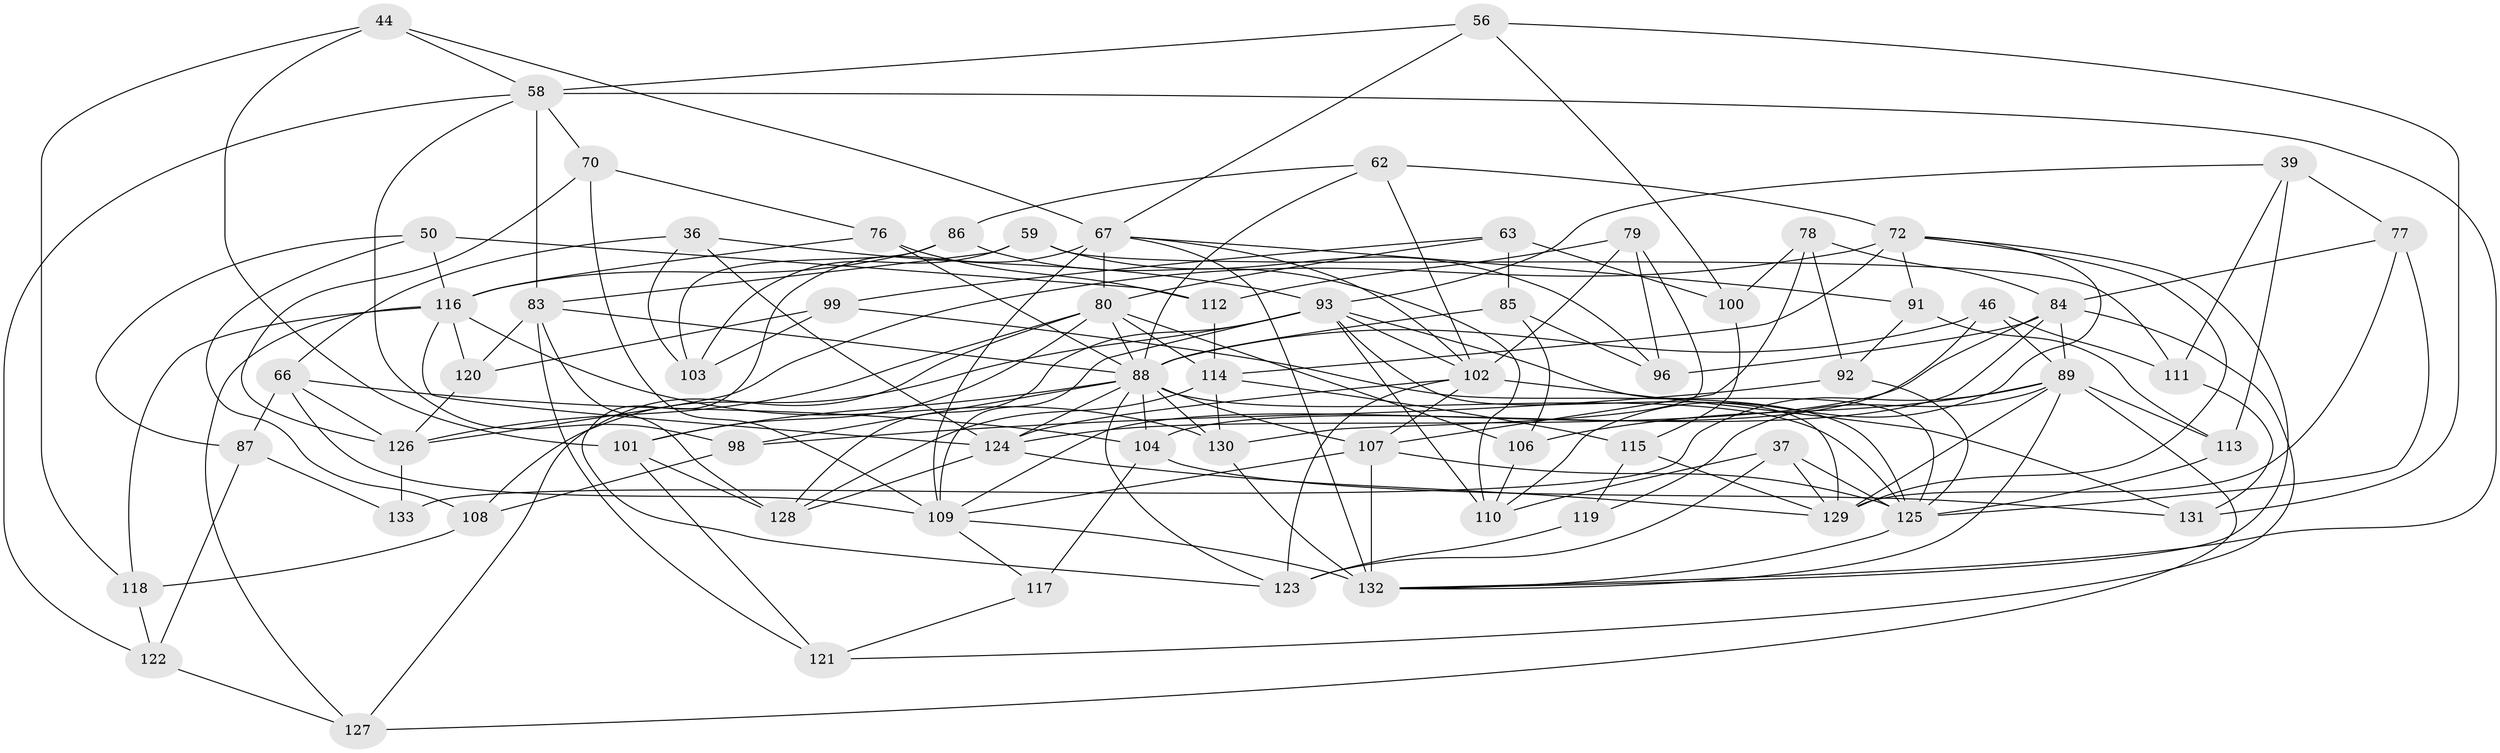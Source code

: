 // original degree distribution, {4: 1.0}
// Generated by graph-tools (version 1.1) at 2025/58/03/09/25 04:58:18]
// undirected, 66 vertices, 170 edges
graph export_dot {
graph [start="1"]
  node [color=gray90,style=filled];
  36;
  37;
  39;
  44;
  46;
  50;
  56;
  58 [super="+3+38"];
  59;
  62;
  63;
  66 [super="+57"];
  67 [super="+16+49"];
  70;
  72 [super="+35+42"];
  76;
  77;
  78;
  79;
  80 [super="+33+55"];
  83 [super="+73"];
  84 [super="+64"];
  85;
  86;
  87;
  88 [super="+75"];
  89 [super="+18+54+60"];
  91;
  92;
  93 [super="+65"];
  96;
  98;
  99;
  100;
  101 [super="+94"];
  102 [super="+11+81"];
  103;
  104 [super="+2"];
  106;
  107 [super="+19+82"];
  108;
  109 [super="+68"];
  110 [super="+90"];
  111;
  112;
  113;
  114 [super="+17+53"];
  115;
  116 [super="+21+45"];
  117;
  118;
  119;
  120;
  121;
  122;
  123 [super="+105"];
  124 [super="+28+95"];
  125 [super="+97+74"];
  126 [super="+48"];
  127;
  128 [super="+23"];
  129 [super="+27+47"];
  130 [super="+43"];
  131;
  132 [super="+9+15+71"];
  133;
  36 -- 103;
  36 -- 93;
  36 -- 66;
  36 -- 124;
  37 -- 125;
  37 -- 110;
  37 -- 123;
  37 -- 129;
  39 -- 111;
  39 -- 77;
  39 -- 113;
  39 -- 93;
  44 -- 67;
  44 -- 118;
  44 -- 101;
  44 -- 58;
  46 -- 88;
  46 -- 111;
  46 -- 89;
  46 -- 109;
  50 -- 108;
  50 -- 87;
  50 -- 112;
  50 -- 116;
  56 -- 131;
  56 -- 58;
  56 -- 100;
  56 -- 67;
  58 -- 132;
  58 -- 83 [weight=2];
  58 -- 70;
  58 -- 98;
  58 -- 122;
  59 -- 103;
  59 -- 96;
  59 -- 111;
  59 -- 83;
  62 -- 86;
  62 -- 72;
  62 -- 102;
  62 -- 88;
  63 -- 100;
  63 -- 99;
  63 -- 85;
  63 -- 80;
  66 -- 109 [weight=2];
  66 -- 87;
  66 -- 104;
  66 -- 126;
  67 -- 80 [weight=2];
  67 -- 102;
  67 -- 91;
  67 -- 132 [weight=2];
  67 -- 123;
  67 -- 109;
  70 -- 76;
  70 -- 109;
  70 -- 126;
  72 -- 129;
  72 -- 114 [weight=2];
  72 -- 132 [weight=2];
  72 -- 91;
  72 -- 110;
  72 -- 126 [weight=2];
  76 -- 112;
  76 -- 116;
  76 -- 88;
  77 -- 129;
  77 -- 84;
  77 -- 125;
  78 -- 92;
  78 -- 100;
  78 -- 107;
  78 -- 84;
  79 -- 96;
  79 -- 112;
  79 -- 130;
  79 -- 102;
  80 -- 106;
  80 -- 88;
  80 -- 126;
  80 -- 114 [weight=2];
  80 -- 101;
  80 -- 127;
  83 -- 121;
  83 -- 128 [weight=2];
  83 -- 120;
  83 -- 88;
  84 -- 104;
  84 -- 96;
  84 -- 121;
  84 -- 89 [weight=2];
  84 -- 124;
  85 -- 96;
  85 -- 106;
  85 -- 88;
  86 -- 103;
  86 -- 116;
  86 -- 110;
  87 -- 122;
  87 -- 133;
  88 -- 125 [weight=2];
  88 -- 98;
  88 -- 130;
  88 -- 101 [weight=2];
  88 -- 104;
  88 -- 107;
  88 -- 123;
  88 -- 124 [weight=3];
  89 -- 133;
  89 -- 127;
  89 -- 113;
  89 -- 119;
  89 -- 132;
  89 -- 129;
  89 -- 106;
  91 -- 113;
  91 -- 92;
  92 -- 98;
  92 -- 125;
  93 -- 102 [weight=2];
  93 -- 128;
  93 -- 129 [weight=2];
  93 -- 108;
  93 -- 109 [weight=2];
  93 -- 110 [weight=2];
  93 -- 125 [weight=2];
  98 -- 108;
  99 -- 120;
  99 -- 103;
  99 -- 125;
  100 -- 115;
  101 -- 121;
  101 -- 128;
  102 -- 123;
  102 -- 107 [weight=3];
  102 -- 131;
  102 -- 124 [weight=2];
  104 -- 117 [weight=2];
  104 -- 131;
  106 -- 110;
  107 -- 132 [weight=3];
  107 -- 125;
  107 -- 109;
  108 -- 118;
  109 -- 132;
  109 -- 117;
  111 -- 131;
  112 -- 114;
  113 -- 125;
  114 -- 128;
  114 -- 130;
  114 -- 115;
  115 -- 119;
  115 -- 129;
  116 -- 120;
  116 -- 124;
  116 -- 130;
  116 -- 127;
  116 -- 118;
  117 -- 121;
  118 -- 122;
  119 -- 123 [weight=2];
  120 -- 126;
  122 -- 127;
  124 -- 129;
  124 -- 128;
  125 -- 132 [weight=2];
  126 -- 133 [weight=2];
  130 -- 132 [weight=2];
}

